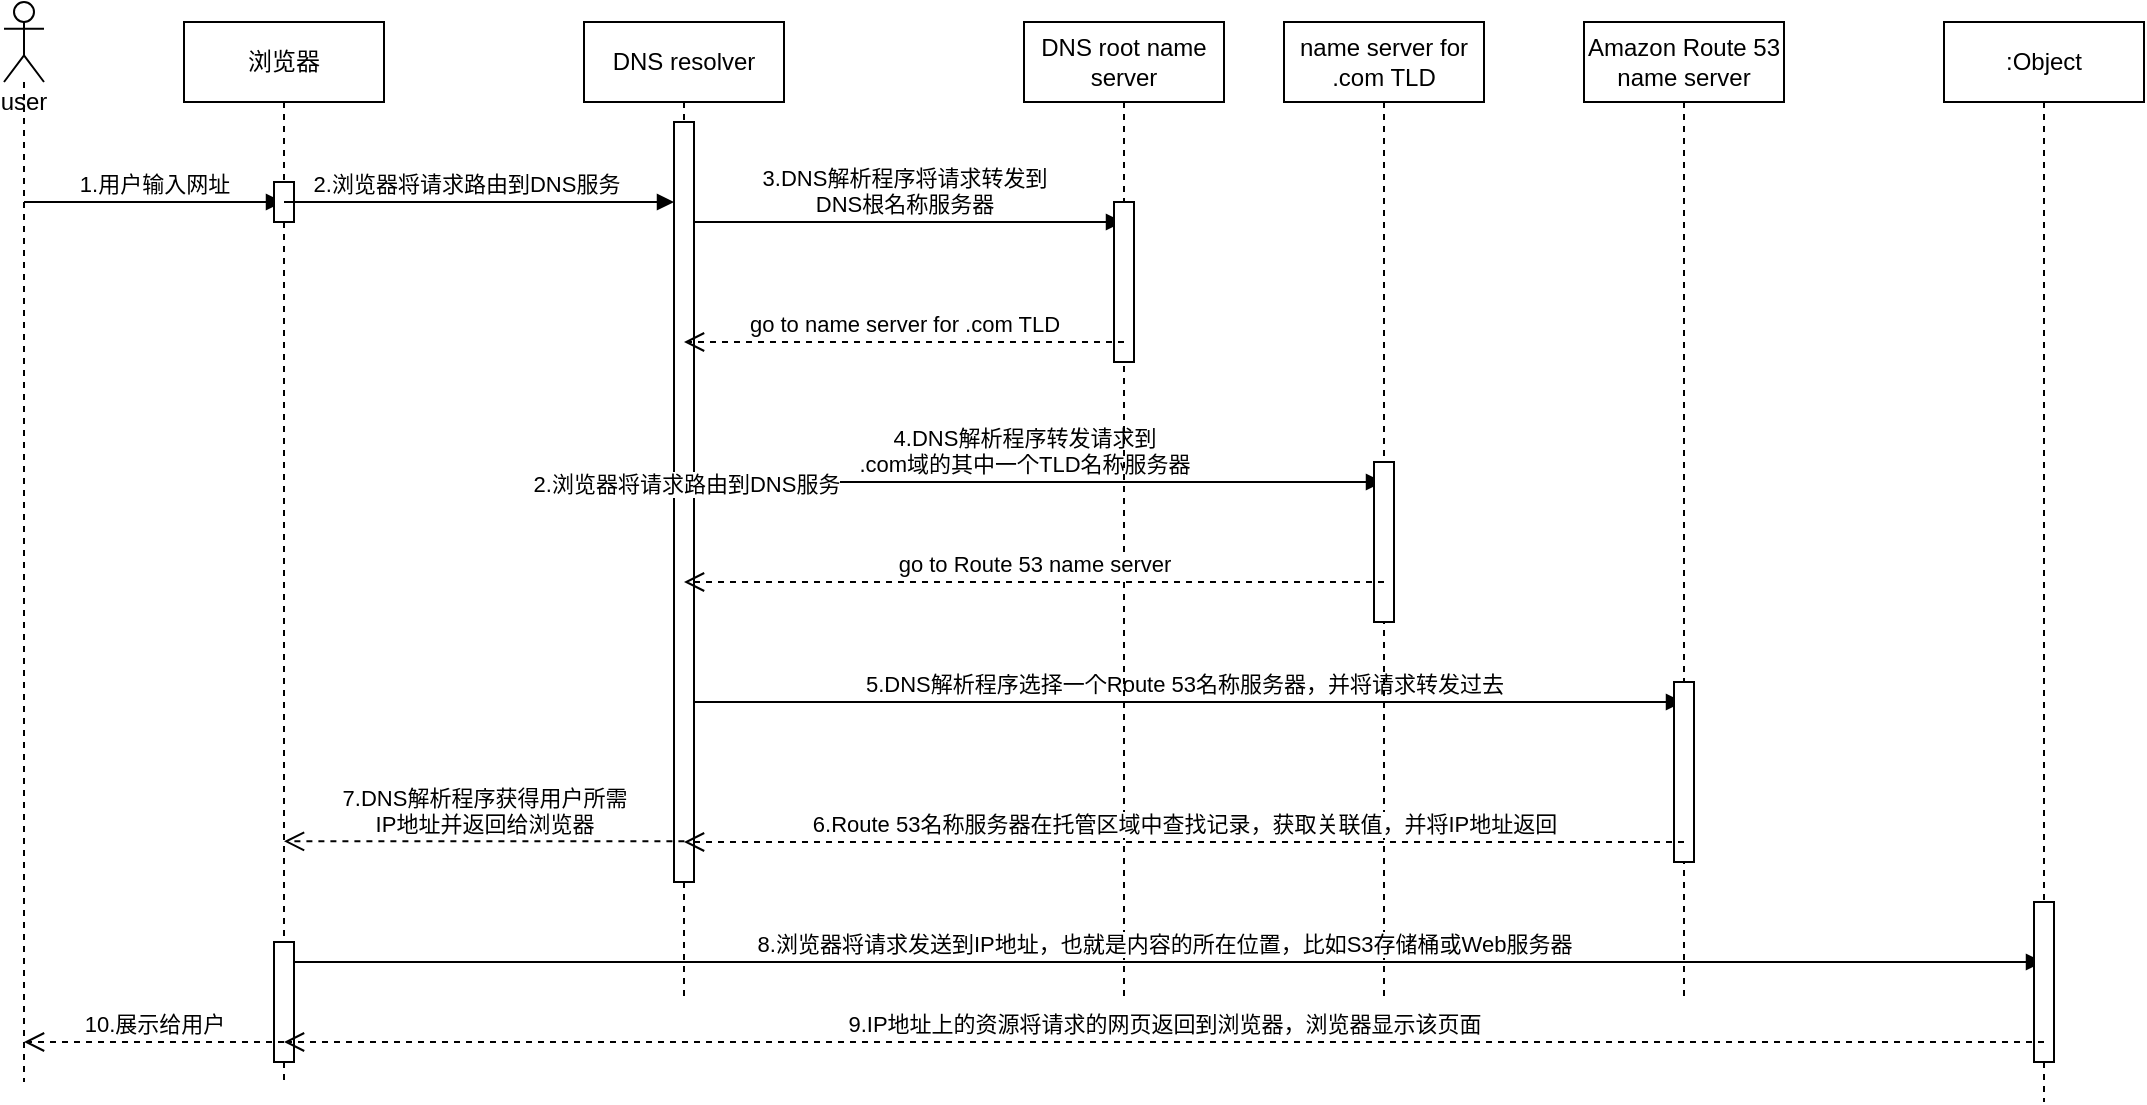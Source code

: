<mxfile version="14.4.5" type="github">
  <diagram id="ui8C8l0TlQu1qD5hYaOn" name="Page-1">
    <mxGraphModel dx="1282" dy="600" grid="1" gridSize="10" guides="1" tooltips="1" connect="1" arrows="1" fold="1" page="1" pageScale="1" pageWidth="827" pageHeight="1169" math="0" shadow="0">
      <root>
        <mxCell id="0" />
        <mxCell id="1" parent="0" />
        <mxCell id="GiB74SUSvHuo_sFO9JpR-1" value="user" style="shape=umlLifeline;participant=umlActor;perimeter=lifelinePerimeter;whiteSpace=wrap;html=1;container=1;collapsible=0;recursiveResize=0;verticalAlign=top;spacingTop=36;outlineConnect=0;" vertex="1" parent="1">
          <mxGeometry x="60" y="60" width="20" height="540" as="geometry" />
        </mxCell>
        <mxCell id="GiB74SUSvHuo_sFO9JpR-3" value="1.用户输入网址" style="html=1;verticalAlign=bottom;endArrow=block;" edge="1" parent="GiB74SUSvHuo_sFO9JpR-1" target="GiB74SUSvHuo_sFO9JpR-14">
          <mxGeometry width="80" relative="1" as="geometry">
            <mxPoint x="10" y="100" as="sourcePoint" />
            <mxPoint x="100" y="100" as="targetPoint" />
          </mxGeometry>
        </mxCell>
        <mxCell id="GiB74SUSvHuo_sFO9JpR-2" value="DNS resolver" style="shape=umlLifeline;perimeter=lifelinePerimeter;whiteSpace=wrap;html=1;container=1;collapsible=0;recursiveResize=0;outlineConnect=0;" vertex="1" parent="1">
          <mxGeometry x="350" y="70" width="100" height="490" as="geometry" />
        </mxCell>
        <mxCell id="GiB74SUSvHuo_sFO9JpR-5" value="3.DNS解析程序将请求转发到&lt;br&gt;DNS根名称服务器" style="html=1;verticalAlign=bottom;endArrow=block;" edge="1" parent="GiB74SUSvHuo_sFO9JpR-2" target="GiB74SUSvHuo_sFO9JpR-4">
          <mxGeometry width="80" relative="1" as="geometry">
            <mxPoint x="50" y="100" as="sourcePoint" />
            <mxPoint x="130" y="100" as="targetPoint" />
          </mxGeometry>
        </mxCell>
        <mxCell id="GiB74SUSvHuo_sFO9JpR-10" value="4.DNS解析程序转发请求到&lt;br&gt;.com域的其中一个TLD名称服务器" style="html=1;verticalAlign=bottom;endArrow=block;" edge="1" parent="GiB74SUSvHuo_sFO9JpR-2" target="GiB74SUSvHuo_sFO9JpR-9">
          <mxGeometry x="-0.027" width="80" relative="1" as="geometry">
            <mxPoint x="50" y="230" as="sourcePoint" />
            <mxPoint x="130" y="230" as="targetPoint" />
            <mxPoint as="offset" />
          </mxGeometry>
        </mxCell>
        <mxCell id="GiB74SUSvHuo_sFO9JpR-13" value="5.DNS解析程序选择一个Route 53名称服务器，并将请求转发过去" style="html=1;verticalAlign=bottom;endArrow=block;" edge="1" parent="GiB74SUSvHuo_sFO9JpR-2" target="GiB74SUSvHuo_sFO9JpR-12">
          <mxGeometry width="80" relative="1" as="geometry">
            <mxPoint x="50" y="340" as="sourcePoint" />
            <mxPoint x="130" y="340" as="targetPoint" />
          </mxGeometry>
        </mxCell>
        <mxCell id="GiB74SUSvHuo_sFO9JpR-23" value="" style="html=1;points=[];perimeter=orthogonalPerimeter;" vertex="1" parent="GiB74SUSvHuo_sFO9JpR-2">
          <mxGeometry x="45" y="50" width="10" height="380" as="geometry" />
        </mxCell>
        <mxCell id="GiB74SUSvHuo_sFO9JpR-15" value="2.浏览器将请求路由到DNS服务" style="html=1;verticalAlign=bottom;endArrow=block;" edge="1" parent="GiB74SUSvHuo_sFO9JpR-2" source="GiB74SUSvHuo_sFO9JpR-23" target="GiB74SUSvHuo_sFO9JpR-2">
          <mxGeometry x="-0.083" width="80" relative="1" as="geometry">
            <mxPoint x="-150" y="245" as="sourcePoint" />
            <mxPoint x="-70" y="100" as="targetPoint" />
            <Array as="points" />
            <mxPoint x="1" as="offset" />
          </mxGeometry>
        </mxCell>
        <mxCell id="GiB74SUSvHuo_sFO9JpR-4" value="DNS root name server" style="shape=umlLifeline;perimeter=lifelinePerimeter;whiteSpace=wrap;html=1;container=1;collapsible=0;recursiveResize=0;outlineConnect=0;" vertex="1" parent="1">
          <mxGeometry x="570" y="70" width="100" height="490" as="geometry" />
        </mxCell>
        <mxCell id="GiB74SUSvHuo_sFO9JpR-25" value="" style="html=1;points=[];perimeter=orthogonalPerimeter;" vertex="1" parent="GiB74SUSvHuo_sFO9JpR-4">
          <mxGeometry x="45" y="90" width="10" height="80" as="geometry" />
        </mxCell>
        <mxCell id="GiB74SUSvHuo_sFO9JpR-8" value="go to name server for .com TLD" style="html=1;verticalAlign=bottom;endArrow=open;dashed=1;endSize=8;" edge="1" parent="1" target="GiB74SUSvHuo_sFO9JpR-2">
          <mxGeometry relative="1" as="geometry">
            <mxPoint x="620" y="230" as="sourcePoint" />
            <mxPoint x="540" y="230" as="targetPoint" />
          </mxGeometry>
        </mxCell>
        <mxCell id="GiB74SUSvHuo_sFO9JpR-9" value="name server for .com TLD" style="shape=umlLifeline;perimeter=lifelinePerimeter;whiteSpace=wrap;html=1;container=1;collapsible=0;recursiveResize=0;outlineConnect=0;" vertex="1" parent="1">
          <mxGeometry x="700" y="70" width="100" height="490" as="geometry" />
        </mxCell>
        <mxCell id="GiB74SUSvHuo_sFO9JpR-26" value="" style="html=1;points=[];perimeter=orthogonalPerimeter;" vertex="1" parent="GiB74SUSvHuo_sFO9JpR-9">
          <mxGeometry x="45" y="220" width="10" height="80" as="geometry" />
        </mxCell>
        <mxCell id="GiB74SUSvHuo_sFO9JpR-11" value="go to Route 53 name server" style="html=1;verticalAlign=bottom;endArrow=open;dashed=1;endSize=8;" edge="1" parent="1" target="GiB74SUSvHuo_sFO9JpR-2">
          <mxGeometry relative="1" as="geometry">
            <mxPoint x="750" y="350" as="sourcePoint" />
            <mxPoint x="670" y="350" as="targetPoint" />
          </mxGeometry>
        </mxCell>
        <mxCell id="GiB74SUSvHuo_sFO9JpR-12" value="Amazon Route 53 name server" style="shape=umlLifeline;perimeter=lifelinePerimeter;whiteSpace=wrap;html=1;container=1;collapsible=0;recursiveResize=0;outlineConnect=0;" vertex="1" parent="1">
          <mxGeometry x="850" y="70" width="100" height="490" as="geometry" />
        </mxCell>
        <mxCell id="GiB74SUSvHuo_sFO9JpR-27" value="" style="html=1;points=[];perimeter=orthogonalPerimeter;" vertex="1" parent="GiB74SUSvHuo_sFO9JpR-12">
          <mxGeometry x="45" y="330" width="10" height="90" as="geometry" />
        </mxCell>
        <mxCell id="GiB74SUSvHuo_sFO9JpR-14" value="浏览器" style="shape=umlLifeline;perimeter=lifelinePerimeter;whiteSpace=wrap;html=1;container=1;collapsible=0;recursiveResize=0;outlineConnect=0;" vertex="1" parent="1">
          <mxGeometry x="150" y="70" width="100" height="530" as="geometry" />
        </mxCell>
        <mxCell id="GiB74SUSvHuo_sFO9JpR-20" value="8.浏览器将请求发送到IP地址，也就是内容的所在位置，比如S3存储桶或Web服务器" style="html=1;verticalAlign=bottom;endArrow=block;" edge="1" parent="GiB74SUSvHuo_sFO9JpR-14" target="GiB74SUSvHuo_sFO9JpR-19">
          <mxGeometry width="80" relative="1" as="geometry">
            <mxPoint x="50" y="470" as="sourcePoint" />
            <mxPoint x="130" y="470" as="targetPoint" />
          </mxGeometry>
        </mxCell>
        <mxCell id="GiB74SUSvHuo_sFO9JpR-29" value="" style="html=1;points=[];perimeter=orthogonalPerimeter;" vertex="1" parent="GiB74SUSvHuo_sFO9JpR-14">
          <mxGeometry x="45" y="460" width="10" height="60" as="geometry" />
        </mxCell>
        <mxCell id="GiB74SUSvHuo_sFO9JpR-30" value="" style="html=1;points=[];perimeter=orthogonalPerimeter;" vertex="1" parent="GiB74SUSvHuo_sFO9JpR-14">
          <mxGeometry x="45" y="80" width="10" height="20" as="geometry" />
        </mxCell>
        <mxCell id="GiB74SUSvHuo_sFO9JpR-16" value="6.Route 53名称服务器在托管区域中查找记录，获取关联值，并将IP地址返回" style="html=1;verticalAlign=bottom;endArrow=open;dashed=1;endSize=8;" edge="1" parent="1" target="GiB74SUSvHuo_sFO9JpR-2">
          <mxGeometry relative="1" as="geometry">
            <mxPoint x="900" y="480" as="sourcePoint" />
            <mxPoint x="820" y="480" as="targetPoint" />
          </mxGeometry>
        </mxCell>
        <mxCell id="GiB74SUSvHuo_sFO9JpR-18" value="7.DNS解析程序获得用户所需&lt;br&gt;IP地址并返回给浏览器" style="html=1;verticalAlign=bottom;endArrow=open;dashed=1;endSize=8;exitX=0.502;exitY=0.836;exitDx=0;exitDy=0;exitPerimeter=0;" edge="1" parent="1" source="GiB74SUSvHuo_sFO9JpR-2" target="GiB74SUSvHuo_sFO9JpR-14">
          <mxGeometry relative="1" as="geometry">
            <mxPoint x="550" y="470" as="sourcePoint" />
            <mxPoint x="470" y="470" as="targetPoint" />
          </mxGeometry>
        </mxCell>
        <mxCell id="GiB74SUSvHuo_sFO9JpR-19" value=":Object" style="shape=umlLifeline;perimeter=lifelinePerimeter;whiteSpace=wrap;html=1;container=1;collapsible=0;recursiveResize=0;outlineConnect=0;" vertex="1" parent="1">
          <mxGeometry x="1030" y="70" width="100" height="540" as="geometry" />
        </mxCell>
        <mxCell id="GiB74SUSvHuo_sFO9JpR-28" value="" style="html=1;points=[];perimeter=orthogonalPerimeter;" vertex="1" parent="GiB74SUSvHuo_sFO9JpR-19">
          <mxGeometry x="45" y="440" width="10" height="80" as="geometry" />
        </mxCell>
        <mxCell id="GiB74SUSvHuo_sFO9JpR-21" value="9.IP地址上的资源将请求的网页返回到浏览器，浏览器显示该页面" style="html=1;verticalAlign=bottom;endArrow=open;dashed=1;endSize=8;" edge="1" parent="1" target="GiB74SUSvHuo_sFO9JpR-14">
          <mxGeometry relative="1" as="geometry">
            <mxPoint x="1080" y="580" as="sourcePoint" />
            <mxPoint x="1000" y="580" as="targetPoint" />
          </mxGeometry>
        </mxCell>
        <mxCell id="GiB74SUSvHuo_sFO9JpR-22" value="10.展示给用户" style="html=1;verticalAlign=bottom;endArrow=open;dashed=1;endSize=8;" edge="1" parent="1" target="GiB74SUSvHuo_sFO9JpR-1">
          <mxGeometry relative="1" as="geometry">
            <mxPoint x="200" y="580" as="sourcePoint" />
            <mxPoint x="120" y="580" as="targetPoint" />
          </mxGeometry>
        </mxCell>
        <mxCell id="GiB74SUSvHuo_sFO9JpR-24" value="2.浏览器将请求路由到DNS服务" style="html=1;verticalAlign=bottom;endArrow=block;" edge="1" parent="1" source="GiB74SUSvHuo_sFO9JpR-14" target="GiB74SUSvHuo_sFO9JpR-23">
          <mxGeometry x="-0.083" width="80" relative="1" as="geometry">
            <mxPoint x="199.5" y="160" as="sourcePoint" />
            <mxPoint x="399.5" y="160" as="targetPoint" />
            <Array as="points">
              <mxPoint x="380" y="160" />
            </Array>
            <mxPoint x="1" as="offset" />
          </mxGeometry>
        </mxCell>
      </root>
    </mxGraphModel>
  </diagram>
</mxfile>
